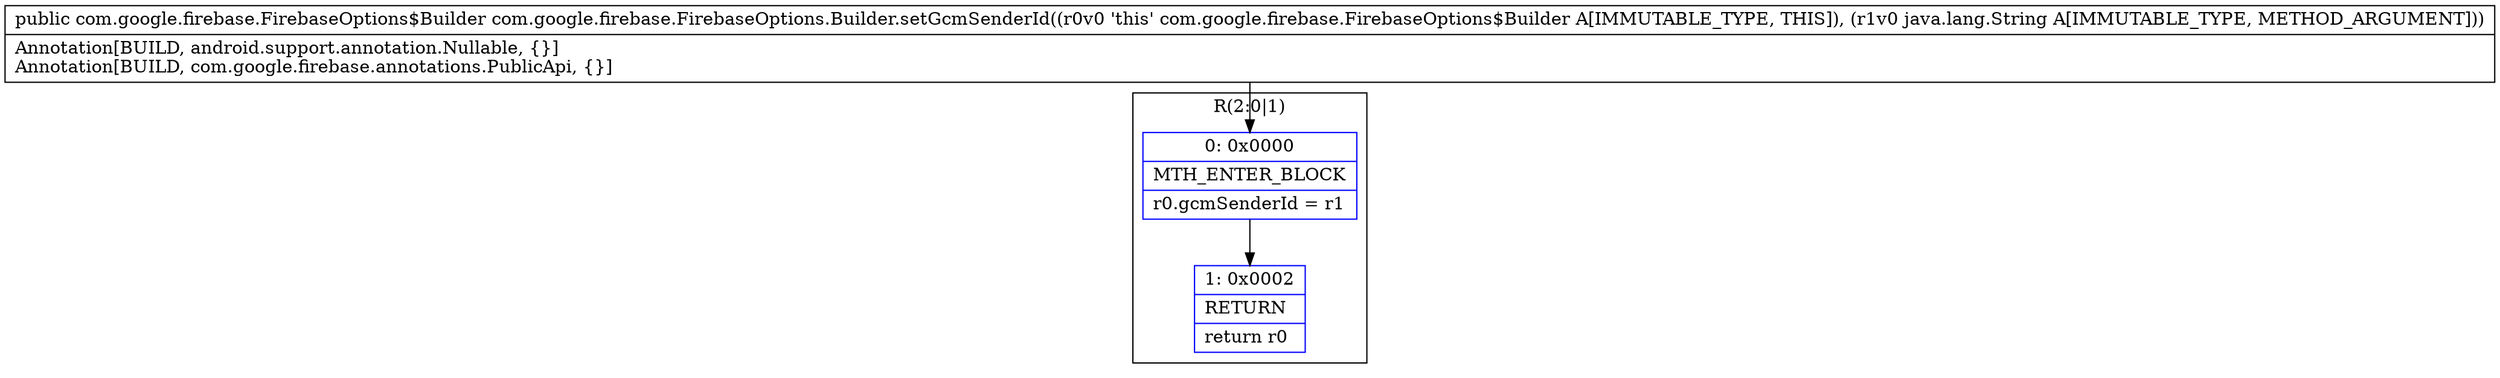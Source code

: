 digraph "CFG forcom.google.firebase.FirebaseOptions.Builder.setGcmSenderId(Ljava\/lang\/String;)Lcom\/google\/firebase\/FirebaseOptions$Builder;" {
subgraph cluster_Region_1713118352 {
label = "R(2:0|1)";
node [shape=record,color=blue];
Node_0 [shape=record,label="{0\:\ 0x0000|MTH_ENTER_BLOCK\l|r0.gcmSenderId = r1\l}"];
Node_1 [shape=record,label="{1\:\ 0x0002|RETURN\l|return r0\l}"];
}
MethodNode[shape=record,label="{public com.google.firebase.FirebaseOptions$Builder com.google.firebase.FirebaseOptions.Builder.setGcmSenderId((r0v0 'this' com.google.firebase.FirebaseOptions$Builder A[IMMUTABLE_TYPE, THIS]), (r1v0 java.lang.String A[IMMUTABLE_TYPE, METHOD_ARGUMENT]))  | Annotation[BUILD, android.support.annotation.Nullable, \{\}]\lAnnotation[BUILD, com.google.firebase.annotations.PublicApi, \{\}]\l}"];
MethodNode -> Node_0;
Node_0 -> Node_1;
}


